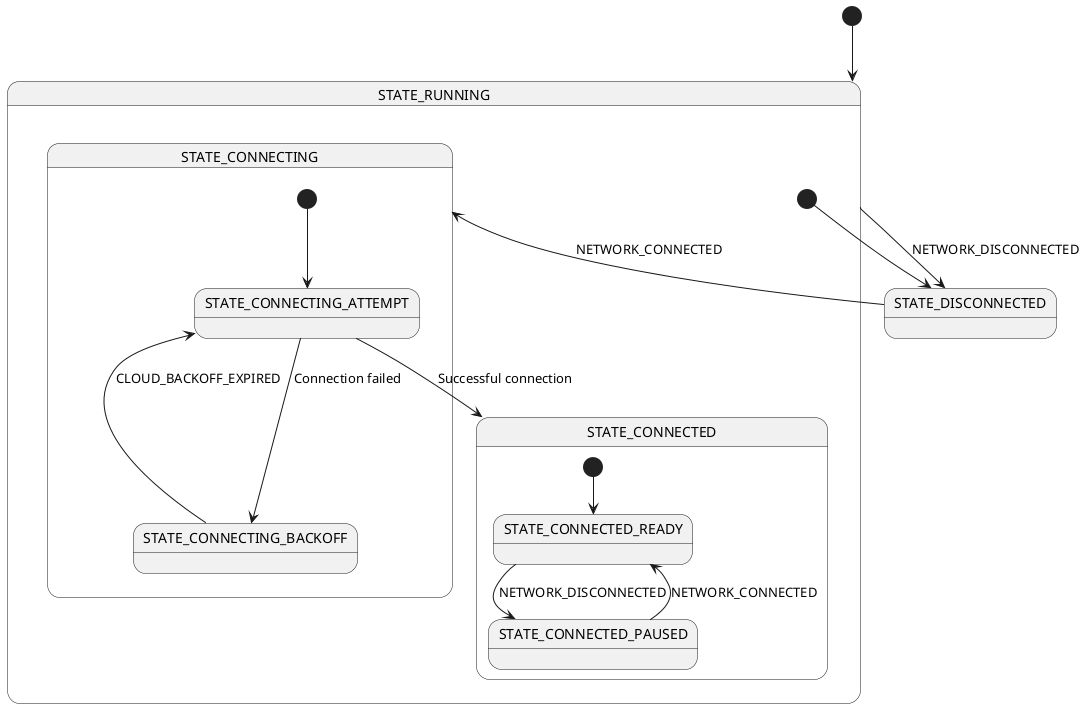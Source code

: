@startuml
state STATE_RUNNING

[*] --> STATE_RUNNING

STATE_RUNNING --> STATE_DISCONNECTED: NETWORK_DISCONNECTED

state STATE_RUNNING {
    state STATE_DISCONNECTED
    state STATE_CONNECTING
    state STATE_CONNECTED

    [*] --> STATE_DISCONNECTED

    STATE_DISCONNECTED --> STATE_CONNECTING: NETWORK_CONNECTED

    state STATE_CONNECTING {
        state STATE_CONNECTING_ATTEMPT
        state STATE_CONNECTING_BACKOFF

        [*] --> STATE_CONNECTING_ATTEMPT

        STATE_CONNECTING_ATTEMPT --> STATE_CONNECTED: Successful connection
        STATE_CONNECTING_ATTEMPT --> STATE_CONNECTING_BACKOFF: Connection failed

        STATE_CONNECTING_BACKOFF --> STATE_CONNECTING_ATTEMPT: CLOUD_BACKOFF_EXPIRED
    }

    state STATE_CONNECTED {
        state STATE_CONNECTED_READY
        state STATE_CONNECTED_PAUSED

        [*] --> STATE_CONNECTED_READY

        STATE_CONNECTED_READY --> STATE_CONNECTED_PAUSED: NETWORK_DISCONNECTED
        STATE_CONNECTED_PAUSED --> STATE_CONNECTED_READY: NETWORK_CONNECTED
    }
}
@enduml
